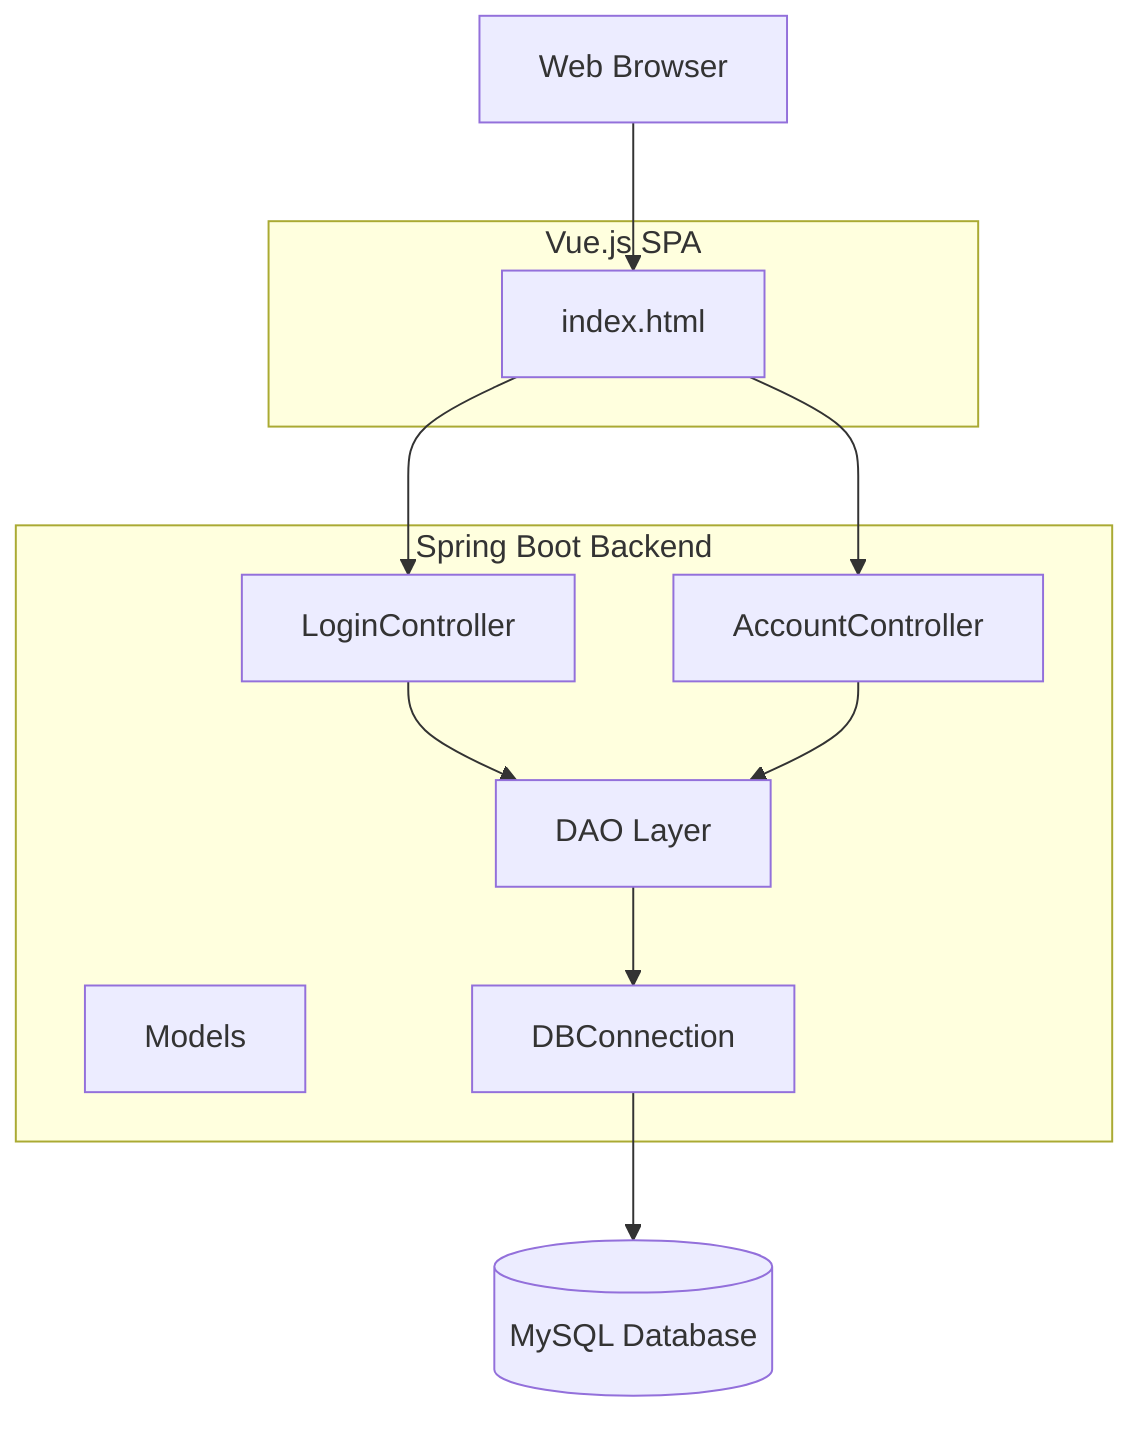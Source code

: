 graph TB
    Browser[Web Browser]
    subgraph "Vue.js SPA"
        UI[index.html]
    end
    subgraph "Spring Boot Backend"
        LoginController
        AccountController
        DAO[DAO Layer]
        Models[Models]
        DBConnection
    end
    MySQL[(MySQL Database)]

    Browser --> UI
    UI --> LoginController
    UI --> AccountController
    LoginController --> DAO
    AccountController --> DAO
    DAO --> DBConnection
    DBConnection --> MySQL